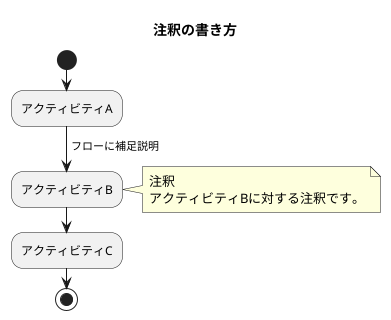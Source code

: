 @startuml 注釈
title 注釈の書き方
start
:アクティビティA;
-> フローに補足説明;
:アクティビティB;
note right
注釈
アクティビティBに対する注釈です。
end note
:アクティビティC;
stop
@enduml